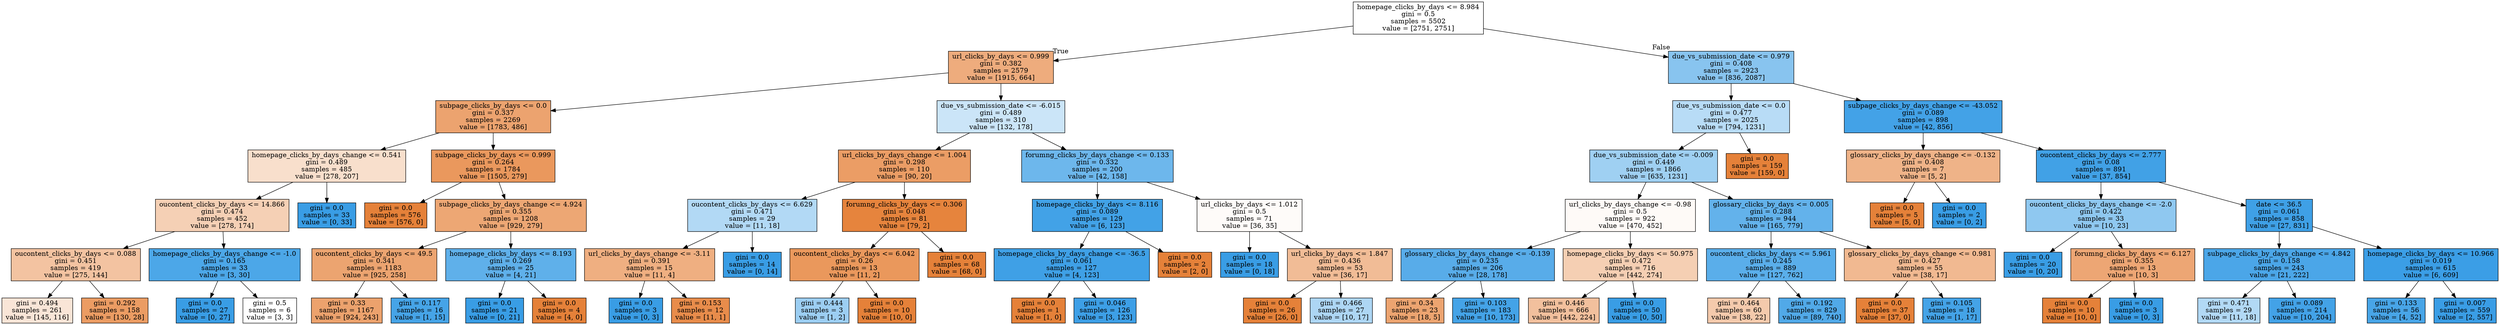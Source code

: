 digraph Tree {
node [shape=box, style="filled", color="black"] ;
0 [label="homepage_clicks_by_days <= 8.984\ngini = 0.5\nsamples = 5502\nvalue = [2751, 2751]", fillcolor="#e5813900"] ;
1 [label="url_clicks_by_days <= 0.999\ngini = 0.382\nsamples = 2579\nvalue = [1915, 664]", fillcolor="#e58139a7"] ;
0 -> 1 [labeldistance=2.5, labelangle=45, headlabel="True"] ;
2 [label="subpage_clicks_by_days <= 0.0\ngini = 0.337\nsamples = 2269\nvalue = [1783, 486]", fillcolor="#e58139b9"] ;
1 -> 2 ;
3 [label="homepage_clicks_by_days_change <= 0.541\ngini = 0.489\nsamples = 485\nvalue = [278, 207]", fillcolor="#e5813941"] ;
2 -> 3 ;
4 [label="oucontent_clicks_by_days <= 14.866\ngini = 0.474\nsamples = 452\nvalue = [278, 174]", fillcolor="#e581395f"] ;
3 -> 4 ;
5 [label="oucontent_clicks_by_days <= 0.088\ngini = 0.451\nsamples = 419\nvalue = [275, 144]", fillcolor="#e5813979"] ;
4 -> 5 ;
6 [label="gini = 0.494\nsamples = 261\nvalue = [145, 116]", fillcolor="#e5813933"] ;
5 -> 6 ;
7 [label="gini = 0.292\nsamples = 158\nvalue = [130, 28]", fillcolor="#e58139c8"] ;
5 -> 7 ;
8 [label="homepage_clicks_by_days_change <= -1.0\ngini = 0.165\nsamples = 33\nvalue = [3, 30]", fillcolor="#399de5e6"] ;
4 -> 8 ;
9 [label="gini = 0.0\nsamples = 27\nvalue = [0, 27]", fillcolor="#399de5ff"] ;
8 -> 9 ;
10 [label="gini = 0.5\nsamples = 6\nvalue = [3, 3]", fillcolor="#e5813900"] ;
8 -> 10 ;
11 [label="gini = 0.0\nsamples = 33\nvalue = [0, 33]", fillcolor="#399de5ff"] ;
3 -> 11 ;
12 [label="subpage_clicks_by_days <= 0.999\ngini = 0.264\nsamples = 1784\nvalue = [1505, 279]", fillcolor="#e58139d0"] ;
2 -> 12 ;
13 [label="gini = 0.0\nsamples = 576\nvalue = [576, 0]", fillcolor="#e58139ff"] ;
12 -> 13 ;
14 [label="subpage_clicks_by_days_change <= 4.924\ngini = 0.355\nsamples = 1208\nvalue = [929, 279]", fillcolor="#e58139b2"] ;
12 -> 14 ;
15 [label="oucontent_clicks_by_days <= 49.5\ngini = 0.341\nsamples = 1183\nvalue = [925, 258]", fillcolor="#e58139b8"] ;
14 -> 15 ;
16 [label="gini = 0.33\nsamples = 1167\nvalue = [924, 243]", fillcolor="#e58139bc"] ;
15 -> 16 ;
17 [label="gini = 0.117\nsamples = 16\nvalue = [1, 15]", fillcolor="#399de5ee"] ;
15 -> 17 ;
18 [label="homepage_clicks_by_days <= 8.193\ngini = 0.269\nsamples = 25\nvalue = [4, 21]", fillcolor="#399de5ce"] ;
14 -> 18 ;
19 [label="gini = 0.0\nsamples = 21\nvalue = [0, 21]", fillcolor="#399de5ff"] ;
18 -> 19 ;
20 [label="gini = 0.0\nsamples = 4\nvalue = [4, 0]", fillcolor="#e58139ff"] ;
18 -> 20 ;
21 [label="due_vs_submission_date <= -6.015\ngini = 0.489\nsamples = 310\nvalue = [132, 178]", fillcolor="#399de542"] ;
1 -> 21 ;
22 [label="url_clicks_by_days_change <= 1.004\ngini = 0.298\nsamples = 110\nvalue = [90, 20]", fillcolor="#e58139c6"] ;
21 -> 22 ;
23 [label="oucontent_clicks_by_days <= 6.629\ngini = 0.471\nsamples = 29\nvalue = [11, 18]", fillcolor="#399de563"] ;
22 -> 23 ;
24 [label="url_clicks_by_days_change <= -3.11\ngini = 0.391\nsamples = 15\nvalue = [11, 4]", fillcolor="#e58139a2"] ;
23 -> 24 ;
25 [label="gini = 0.0\nsamples = 3\nvalue = [0, 3]", fillcolor="#399de5ff"] ;
24 -> 25 ;
26 [label="gini = 0.153\nsamples = 12\nvalue = [11, 1]", fillcolor="#e58139e8"] ;
24 -> 26 ;
27 [label="gini = 0.0\nsamples = 14\nvalue = [0, 14]", fillcolor="#399de5ff"] ;
23 -> 27 ;
28 [label="forumng_clicks_by_days <= 0.306\ngini = 0.048\nsamples = 81\nvalue = [79, 2]", fillcolor="#e58139f9"] ;
22 -> 28 ;
29 [label="oucontent_clicks_by_days <= 6.042\ngini = 0.26\nsamples = 13\nvalue = [11, 2]", fillcolor="#e58139d1"] ;
28 -> 29 ;
30 [label="gini = 0.444\nsamples = 3\nvalue = [1, 2]", fillcolor="#399de57f"] ;
29 -> 30 ;
31 [label="gini = 0.0\nsamples = 10\nvalue = [10, 0]", fillcolor="#e58139ff"] ;
29 -> 31 ;
32 [label="gini = 0.0\nsamples = 68\nvalue = [68, 0]", fillcolor="#e58139ff"] ;
28 -> 32 ;
33 [label="forumng_clicks_by_days_change <= 0.133\ngini = 0.332\nsamples = 200\nvalue = [42, 158]", fillcolor="#399de5bb"] ;
21 -> 33 ;
34 [label="homepage_clicks_by_days <= 8.116\ngini = 0.089\nsamples = 129\nvalue = [6, 123]", fillcolor="#399de5f3"] ;
33 -> 34 ;
35 [label="homepage_clicks_by_days_change <= -36.5\ngini = 0.061\nsamples = 127\nvalue = [4, 123]", fillcolor="#399de5f7"] ;
34 -> 35 ;
36 [label="gini = 0.0\nsamples = 1\nvalue = [1, 0]", fillcolor="#e58139ff"] ;
35 -> 36 ;
37 [label="gini = 0.046\nsamples = 126\nvalue = [3, 123]", fillcolor="#399de5f9"] ;
35 -> 37 ;
38 [label="gini = 0.0\nsamples = 2\nvalue = [2, 0]", fillcolor="#e58139ff"] ;
34 -> 38 ;
39 [label="url_clicks_by_days <= 1.012\ngini = 0.5\nsamples = 71\nvalue = [36, 35]", fillcolor="#e5813907"] ;
33 -> 39 ;
40 [label="gini = 0.0\nsamples = 18\nvalue = [0, 18]", fillcolor="#399de5ff"] ;
39 -> 40 ;
41 [label="url_clicks_by_days <= 1.847\ngini = 0.436\nsamples = 53\nvalue = [36, 17]", fillcolor="#e5813987"] ;
39 -> 41 ;
42 [label="gini = 0.0\nsamples = 26\nvalue = [26, 0]", fillcolor="#e58139ff"] ;
41 -> 42 ;
43 [label="gini = 0.466\nsamples = 27\nvalue = [10, 17]", fillcolor="#399de569"] ;
41 -> 43 ;
44 [label="due_vs_submission_date <= 0.979\ngini = 0.408\nsamples = 2923\nvalue = [836, 2087]", fillcolor="#399de599"] ;
0 -> 44 [labeldistance=2.5, labelangle=-45, headlabel="False"] ;
45 [label="due_vs_submission_date <= 0.0\ngini = 0.477\nsamples = 2025\nvalue = [794, 1231]", fillcolor="#399de55b"] ;
44 -> 45 ;
46 [label="due_vs_submission_date <= -0.009\ngini = 0.449\nsamples = 1866\nvalue = [635, 1231]", fillcolor="#399de57b"] ;
45 -> 46 ;
47 [label="url_clicks_by_days_change <= -0.98\ngini = 0.5\nsamples = 922\nvalue = [470, 452]", fillcolor="#e581390a"] ;
46 -> 47 ;
48 [label="glossary_clicks_by_days_change <= -0.139\ngini = 0.235\nsamples = 206\nvalue = [28, 178]", fillcolor="#399de5d7"] ;
47 -> 48 ;
49 [label="gini = 0.34\nsamples = 23\nvalue = [18, 5]", fillcolor="#e58139b8"] ;
48 -> 49 ;
50 [label="gini = 0.103\nsamples = 183\nvalue = [10, 173]", fillcolor="#399de5f0"] ;
48 -> 50 ;
51 [label="homepage_clicks_by_days <= 50.975\ngini = 0.472\nsamples = 716\nvalue = [442, 274]", fillcolor="#e5813961"] ;
47 -> 51 ;
52 [label="gini = 0.446\nsamples = 666\nvalue = [442, 224]", fillcolor="#e581397e"] ;
51 -> 52 ;
53 [label="gini = 0.0\nsamples = 50\nvalue = [0, 50]", fillcolor="#399de5ff"] ;
51 -> 53 ;
54 [label="glossary_clicks_by_days <= 0.005\ngini = 0.288\nsamples = 944\nvalue = [165, 779]", fillcolor="#399de5c9"] ;
46 -> 54 ;
55 [label="oucontent_clicks_by_days <= 5.961\ngini = 0.245\nsamples = 889\nvalue = [127, 762]", fillcolor="#399de5d4"] ;
54 -> 55 ;
56 [label="gini = 0.464\nsamples = 60\nvalue = [38, 22]", fillcolor="#e581396b"] ;
55 -> 56 ;
57 [label="gini = 0.192\nsamples = 829\nvalue = [89, 740]", fillcolor="#399de5e0"] ;
55 -> 57 ;
58 [label="glossary_clicks_by_days_change <= 0.981\ngini = 0.427\nsamples = 55\nvalue = [38, 17]", fillcolor="#e581398d"] ;
54 -> 58 ;
59 [label="gini = 0.0\nsamples = 37\nvalue = [37, 0]", fillcolor="#e58139ff"] ;
58 -> 59 ;
60 [label="gini = 0.105\nsamples = 18\nvalue = [1, 17]", fillcolor="#399de5f0"] ;
58 -> 60 ;
61 [label="gini = 0.0\nsamples = 159\nvalue = [159, 0]", fillcolor="#e58139ff"] ;
45 -> 61 ;
62 [label="subpage_clicks_by_days_change <= -43.052\ngini = 0.089\nsamples = 898\nvalue = [42, 856]", fillcolor="#399de5f2"] ;
44 -> 62 ;
63 [label="glossary_clicks_by_days_change <= -0.132\ngini = 0.408\nsamples = 7\nvalue = [5, 2]", fillcolor="#e5813999"] ;
62 -> 63 ;
64 [label="gini = 0.0\nsamples = 5\nvalue = [5, 0]", fillcolor="#e58139ff"] ;
63 -> 64 ;
65 [label="gini = 0.0\nsamples = 2\nvalue = [0, 2]", fillcolor="#399de5ff"] ;
63 -> 65 ;
66 [label="oucontent_clicks_by_days <= 2.777\ngini = 0.08\nsamples = 891\nvalue = [37, 854]", fillcolor="#399de5f4"] ;
62 -> 66 ;
67 [label="oucontent_clicks_by_days_change <= -2.0\ngini = 0.422\nsamples = 33\nvalue = [10, 23]", fillcolor="#399de590"] ;
66 -> 67 ;
68 [label="gini = 0.0\nsamples = 20\nvalue = [0, 20]", fillcolor="#399de5ff"] ;
67 -> 68 ;
69 [label="forumng_clicks_by_days <= 6.127\ngini = 0.355\nsamples = 13\nvalue = [10, 3]", fillcolor="#e58139b3"] ;
67 -> 69 ;
70 [label="gini = 0.0\nsamples = 10\nvalue = [10, 0]", fillcolor="#e58139ff"] ;
69 -> 70 ;
71 [label="gini = 0.0\nsamples = 3\nvalue = [0, 3]", fillcolor="#399de5ff"] ;
69 -> 71 ;
72 [label="date <= 36.5\ngini = 0.061\nsamples = 858\nvalue = [27, 831]", fillcolor="#399de5f7"] ;
66 -> 72 ;
73 [label="subpage_clicks_by_days_change <= 4.842\ngini = 0.158\nsamples = 243\nvalue = [21, 222]", fillcolor="#399de5e7"] ;
72 -> 73 ;
74 [label="gini = 0.471\nsamples = 29\nvalue = [11, 18]", fillcolor="#399de563"] ;
73 -> 74 ;
75 [label="gini = 0.089\nsamples = 214\nvalue = [10, 204]", fillcolor="#399de5f2"] ;
73 -> 75 ;
76 [label="homepage_clicks_by_days <= 10.966\ngini = 0.019\nsamples = 615\nvalue = [6, 609]", fillcolor="#399de5fc"] ;
72 -> 76 ;
77 [label="gini = 0.133\nsamples = 56\nvalue = [4, 52]", fillcolor="#399de5eb"] ;
76 -> 77 ;
78 [label="gini = 0.007\nsamples = 559\nvalue = [2, 557]", fillcolor="#399de5fe"] ;
76 -> 78 ;
}